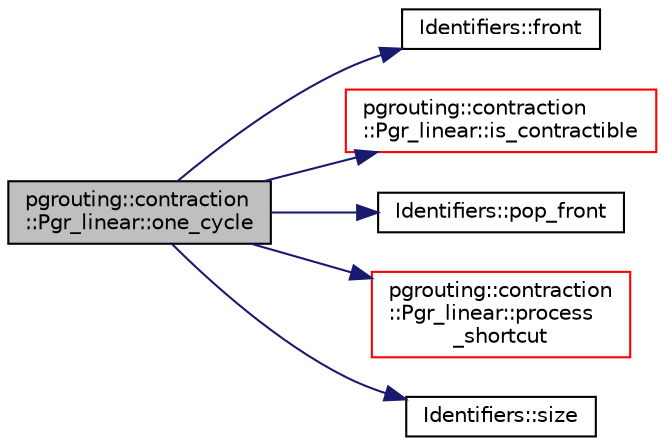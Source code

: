 digraph "pgrouting::contraction::Pgr_linear::one_cycle"
{
  edge [fontname="Helvetica",fontsize="10",labelfontname="Helvetica",labelfontsize="10"];
  node [fontname="Helvetica",fontsize="10",shape=record];
  rankdir="LR";
  Node37 [label="pgrouting::contraction\l::Pgr_linear::one_cycle",height=0.2,width=0.4,color="black", fillcolor="grey75", style="filled", fontcolor="black"];
  Node37 -> Node38 [color="midnightblue",fontsize="10",style="solid",fontname="Helvetica"];
  Node38 [label="Identifiers::front",height=0.2,width=0.4,color="black", fillcolor="white", style="filled",URL="$classIdentifiers.html#affc6862074203a87d8e80223b555d86b"];
  Node37 -> Node39 [color="midnightblue",fontsize="10",style="solid",fontname="Helvetica"];
  Node39 [label="pgrouting::contraction\l::Pgr_linear::is_contractible",height=0.2,width=0.4,color="red", fillcolor="white", style="filled",URL="$classpgrouting_1_1contraction_1_1Pgr__linear.html#a89ef11cb70d5180b441cc29d67865858"];
  Node37 -> Node41 [color="midnightblue",fontsize="10",style="solid",fontname="Helvetica"];
  Node41 [label="Identifiers::pop_front",height=0.2,width=0.4,color="black", fillcolor="white", style="filled",URL="$classIdentifiers.html#a6bfd470840528175732ced70c1b4399c"];
  Node37 -> Node42 [color="midnightblue",fontsize="10",style="solid",fontname="Helvetica"];
  Node42 [label="pgrouting::contraction\l::Pgr_linear::process\l_shortcut",height=0.2,width=0.4,color="red", fillcolor="white", style="filled",URL="$classpgrouting_1_1contraction_1_1Pgr__linear.html#a2a6359a7c4cc0fb4727d7864f54fca21",tooltip="u -—e1{v1}-—> v -—e2{v2}-—> w "];
  Node37 -> Node45 [color="midnightblue",fontsize="10",style="solid",fontname="Helvetica"];
  Node45 [label="Identifiers::size",height=0.2,width=0.4,color="black", fillcolor="white", style="filled",URL="$classIdentifiers.html#afa735cce6596944fc64f95f4995ccc8e"];
}
